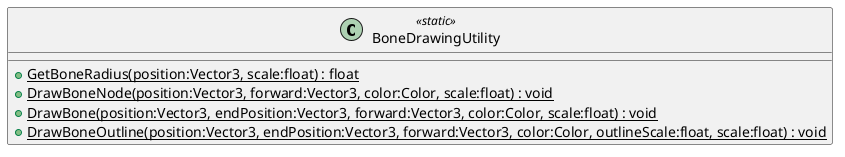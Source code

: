 @startuml
class BoneDrawingUtility <<static>> {
    + {static} GetBoneRadius(position:Vector3, scale:float) : float
    + {static} DrawBoneNode(position:Vector3, forward:Vector3, color:Color, scale:float) : void
    + {static} DrawBone(position:Vector3, endPosition:Vector3, forward:Vector3, color:Color, scale:float) : void
    + {static} DrawBoneOutline(position:Vector3, endPosition:Vector3, forward:Vector3, color:Color, outlineScale:float, scale:float) : void
}
@enduml
